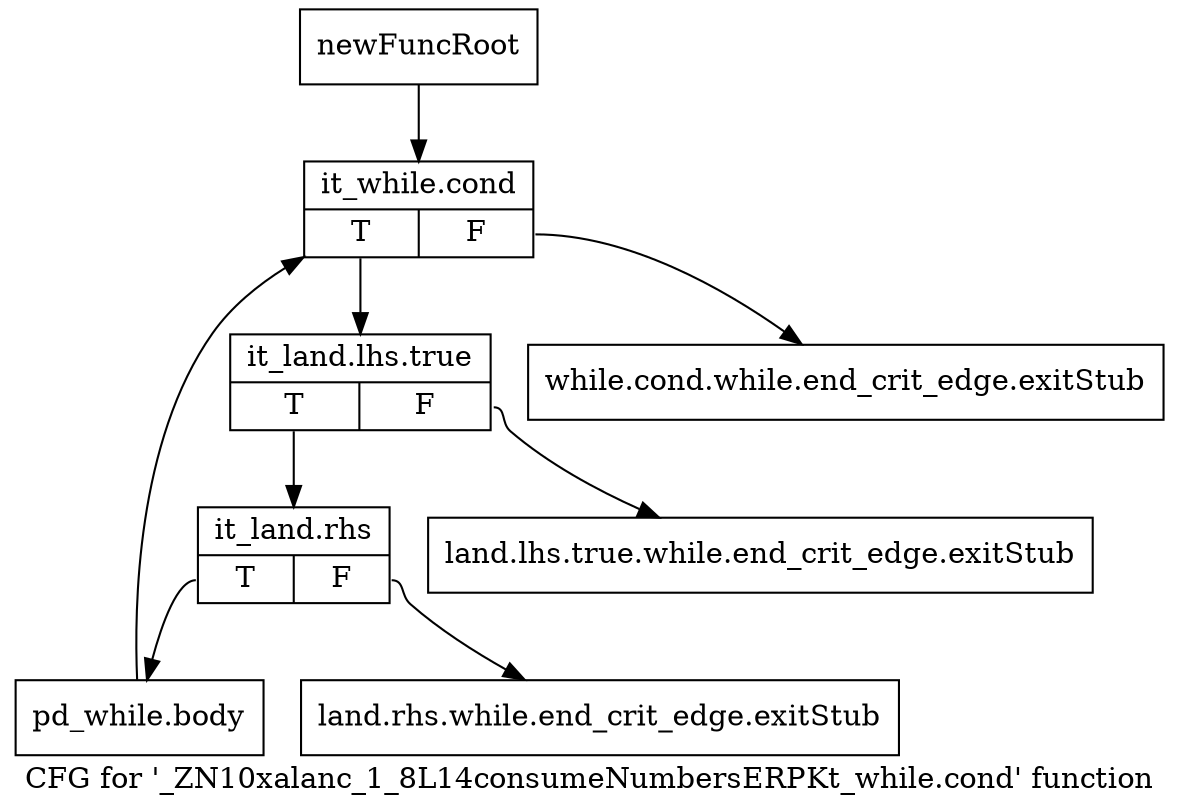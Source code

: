 digraph "CFG for '_ZN10xalanc_1_8L14consumeNumbersERPKt_while.cond' function" {
	label="CFG for '_ZN10xalanc_1_8L14consumeNumbersERPKt_while.cond' function";

	Node0x9d60670 [shape=record,label="{newFuncRoot}"];
	Node0x9d60670 -> Node0x9d607b0;
	Node0x9d606c0 [shape=record,label="{while.cond.while.end_crit_edge.exitStub}"];
	Node0x9d60710 [shape=record,label="{land.lhs.true.while.end_crit_edge.exitStub}"];
	Node0x9d60760 [shape=record,label="{land.rhs.while.end_crit_edge.exitStub}"];
	Node0x9d607b0 [shape=record,label="{it_while.cond|{<s0>T|<s1>F}}"];
	Node0x9d607b0:s0 -> Node0x9d60800;
	Node0x9d607b0:s1 -> Node0x9d606c0;
	Node0x9d60800 [shape=record,label="{it_land.lhs.true|{<s0>T|<s1>F}}"];
	Node0x9d60800:s0 -> Node0x9d60850;
	Node0x9d60800:s1 -> Node0x9d60710;
	Node0x9d60850 [shape=record,label="{it_land.rhs|{<s0>T|<s1>F}}"];
	Node0x9d60850:s0 -> Node0x9d608a0;
	Node0x9d60850:s1 -> Node0x9d60760;
	Node0x9d608a0 [shape=record,label="{pd_while.body}"];
	Node0x9d608a0 -> Node0x9d607b0;
}
